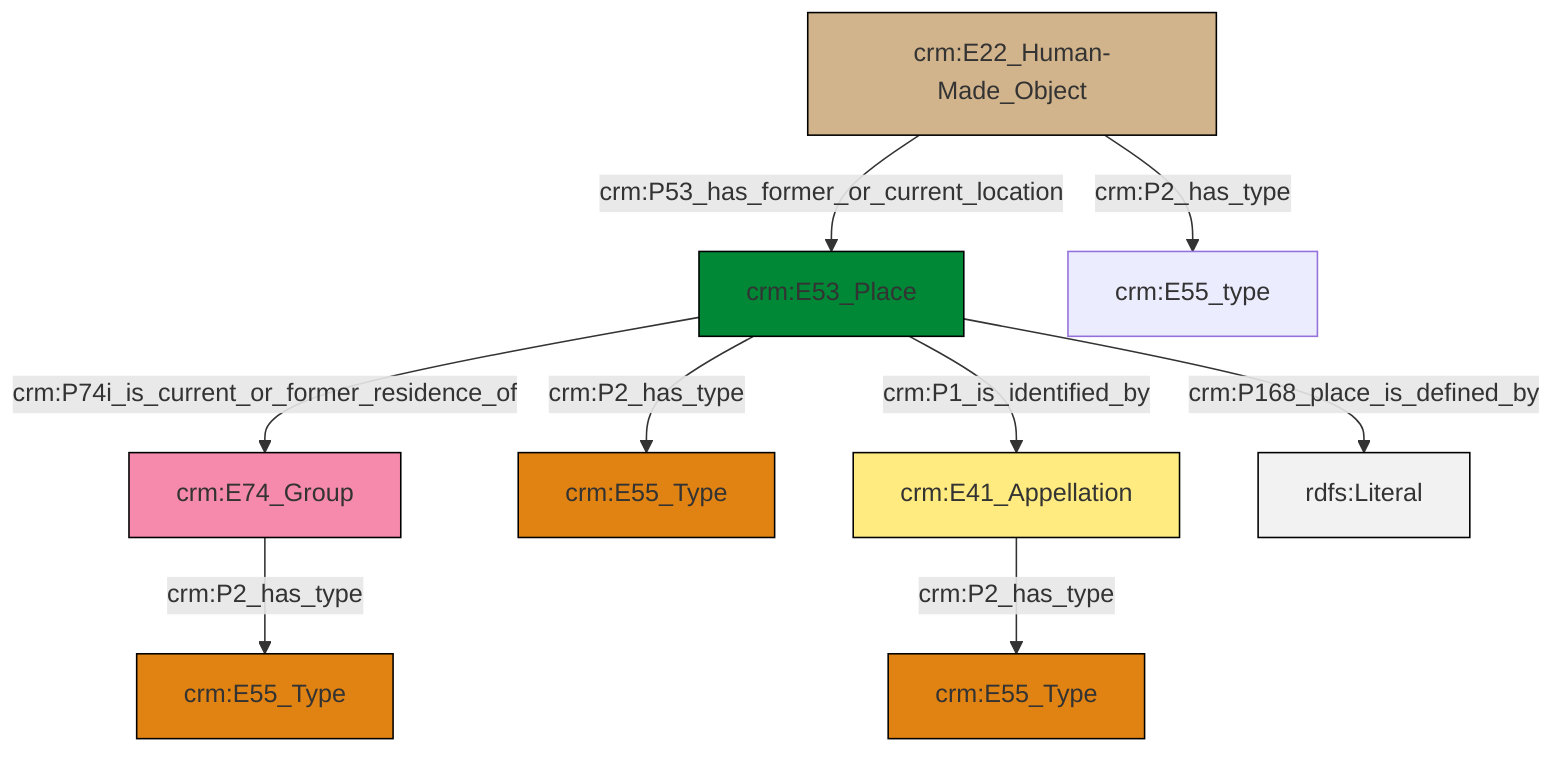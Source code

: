 graph TD
classDef Literal fill:#f2f2f2,stroke:#000000;
classDef CRM_Entity fill:#FFFFFF,stroke:#000000;
classDef Temporal_Entity fill:#00C9E6, stroke:#000000;
classDef Type fill:#E18312, stroke:#000000;
classDef Time-Span fill:#2C9C91, stroke:#000000;
classDef Appellation fill:#FFEB7F, stroke:#000000;
classDef Place fill:#008836, stroke:#000000;
classDef Persistent_Item fill:#B266B2, stroke:#000000;
classDef Conceptual_Object fill:#FFD700, stroke:#000000;
classDef Physical_Thing fill:#D2B48C, stroke:#000000;
classDef Actor fill:#f58aad, stroke:#000000;
classDef PC_Classes fill:#4ce600, stroke:#000000;
classDef Multi fill:#cccccc,stroke:#000000;

0["crm:E74_Group"]:::Actor -->|crm:P2_has_type| 1["crm:E55_Type"]:::Type
6["crm:E53_Place"]:::Place -->|crm:P74i_is_current_or_former_residence_of| 0["crm:E74_Group"]:::Actor
6["crm:E53_Place"]:::Place -->|crm:P2_has_type| 2["crm:E55_Type"]:::Type
6["crm:E53_Place"]:::Place -->|crm:P168_place_is_defined_by| 8[rdfs:Literal]:::Literal
11["crm:E22_Human-Made_Object"]:::Physical_Thing -->|crm:P2_has_type| 12["crm:E55_type"]:::Default
11["crm:E22_Human-Made_Object"]:::Physical_Thing -->|crm:P53_has_former_or_current_location| 6["crm:E53_Place"]:::Place
4["crm:E41_Appellation"]:::Appellation -->|crm:P2_has_type| 9["crm:E55_Type"]:::Type
6["crm:E53_Place"]:::Place -->|crm:P1_is_identified_by| 4["crm:E41_Appellation"]:::Appellation